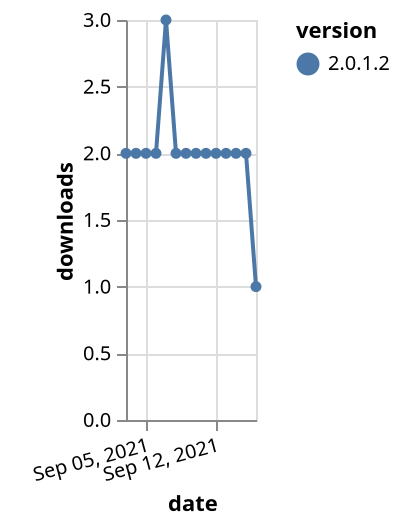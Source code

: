 {"$schema": "https://vega.github.io/schema/vega-lite/v5.json", "description": "A simple bar chart with embedded data.", "data": {"values": [{"date": "2021-09-03", "total": 2891, "delta": 2, "version": "2.0.1.2"}, {"date": "2021-09-04", "total": 2893, "delta": 2, "version": "2.0.1.2"}, {"date": "2021-09-05", "total": 2895, "delta": 2, "version": "2.0.1.2"}, {"date": "2021-09-06", "total": 2897, "delta": 2, "version": "2.0.1.2"}, {"date": "2021-09-07", "total": 2900, "delta": 3, "version": "2.0.1.2"}, {"date": "2021-09-08", "total": 2902, "delta": 2, "version": "2.0.1.2"}, {"date": "2021-09-09", "total": 2904, "delta": 2, "version": "2.0.1.2"}, {"date": "2021-09-10", "total": 2906, "delta": 2, "version": "2.0.1.2"}, {"date": "2021-09-11", "total": 2908, "delta": 2, "version": "2.0.1.2"}, {"date": "2021-09-12", "total": 2910, "delta": 2, "version": "2.0.1.2"}, {"date": "2021-09-13", "total": 2912, "delta": 2, "version": "2.0.1.2"}, {"date": "2021-09-14", "total": 2914, "delta": 2, "version": "2.0.1.2"}, {"date": "2021-09-15", "total": 2916, "delta": 2, "version": "2.0.1.2"}, {"date": "2021-09-16", "total": 2917, "delta": 1, "version": "2.0.1.2"}]}, "width": "container", "mark": {"type": "line", "point": {"filled": true}}, "encoding": {"x": {"field": "date", "type": "temporal", "timeUnit": "yearmonthdate", "title": "date", "axis": {"labelAngle": -15}}, "y": {"field": "delta", "type": "quantitative", "title": "downloads"}, "color": {"field": "version", "type": "nominal"}, "tooltip": {"field": "delta"}}}